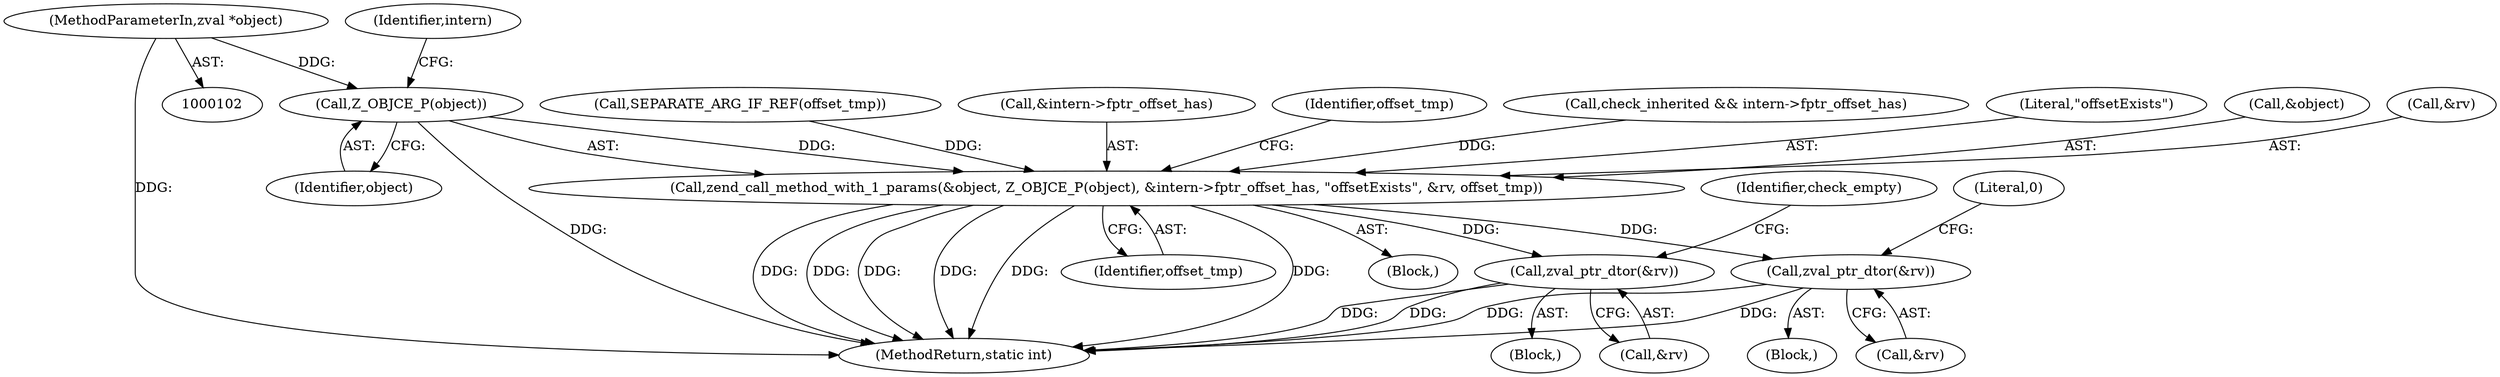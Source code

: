 digraph "0_php-src_ecb7f58a069be0dec4a6131b6351a761f808f22e?w=1_1@pointer" {
"1000104" [label="(MethodParameterIn,zval *object)"];
"1000131" [label="(Call,Z_OBJCE_P(object))"];
"1000128" [label="(Call,zend_call_method_with_1_params(&object, Z_OBJCE_P(object), &intern->fptr_offset_has, \"offsetExists\", &rv, offset_tmp))"];
"1000150" [label="(Call,zval_ptr_dtor(&rv))"];
"1000171" [label="(Call,zval_ptr_dtor(&rv))"];
"1000133" [label="(Call,&intern->fptr_offset_has)"];
"1000143" [label="(Identifier,offset_tmp)"];
"1000116" [label="(Call,check_inherited && intern->fptr_offset_has)"];
"1000289" [label="(MethodReturn,static int)"];
"1000128" [label="(Call,zend_call_method_with_1_params(&object, Z_OBJCE_P(object), &intern->fptr_offset_has, \"offsetExists\", &rv, offset_tmp))"];
"1000137" [label="(Literal,\"offsetExists\")"];
"1000150" [label="(Call,zval_ptr_dtor(&rv))"];
"1000155" [label="(Identifier,check_empty)"];
"1000140" [label="(Identifier,offset_tmp)"];
"1000129" [label="(Call,&object)"];
"1000171" [label="(Call,zval_ptr_dtor(&rv))"];
"1000138" [label="(Call,&rv)"];
"1000126" [label="(Call,SEPARATE_ARG_IF_REF(offset_tmp))"];
"1000135" [label="(Identifier,intern)"];
"1000170" [label="(Block,)"];
"1000121" [label="(Block,)"];
"1000175" [label="(Literal,0)"];
"1000149" [label="(Block,)"];
"1000132" [label="(Identifier,object)"];
"1000172" [label="(Call,&rv)"];
"1000131" [label="(Call,Z_OBJCE_P(object))"];
"1000104" [label="(MethodParameterIn,zval *object)"];
"1000151" [label="(Call,&rv)"];
"1000104" -> "1000102"  [label="AST: "];
"1000104" -> "1000289"  [label="DDG: "];
"1000104" -> "1000131"  [label="DDG: "];
"1000131" -> "1000128"  [label="AST: "];
"1000131" -> "1000132"  [label="CFG: "];
"1000132" -> "1000131"  [label="AST: "];
"1000135" -> "1000131"  [label="CFG: "];
"1000131" -> "1000289"  [label="DDG: "];
"1000131" -> "1000128"  [label="DDG: "];
"1000128" -> "1000121"  [label="AST: "];
"1000128" -> "1000140"  [label="CFG: "];
"1000129" -> "1000128"  [label="AST: "];
"1000133" -> "1000128"  [label="AST: "];
"1000137" -> "1000128"  [label="AST: "];
"1000138" -> "1000128"  [label="AST: "];
"1000140" -> "1000128"  [label="AST: "];
"1000143" -> "1000128"  [label="CFG: "];
"1000128" -> "1000289"  [label="DDG: "];
"1000128" -> "1000289"  [label="DDG: "];
"1000128" -> "1000289"  [label="DDG: "];
"1000128" -> "1000289"  [label="DDG: "];
"1000128" -> "1000289"  [label="DDG: "];
"1000128" -> "1000289"  [label="DDG: "];
"1000116" -> "1000128"  [label="DDG: "];
"1000126" -> "1000128"  [label="DDG: "];
"1000128" -> "1000150"  [label="DDG: "];
"1000128" -> "1000171"  [label="DDG: "];
"1000150" -> "1000149"  [label="AST: "];
"1000150" -> "1000151"  [label="CFG: "];
"1000151" -> "1000150"  [label="AST: "];
"1000155" -> "1000150"  [label="CFG: "];
"1000150" -> "1000289"  [label="DDG: "];
"1000150" -> "1000289"  [label="DDG: "];
"1000171" -> "1000170"  [label="AST: "];
"1000171" -> "1000172"  [label="CFG: "];
"1000172" -> "1000171"  [label="AST: "];
"1000175" -> "1000171"  [label="CFG: "];
"1000171" -> "1000289"  [label="DDG: "];
"1000171" -> "1000289"  [label="DDG: "];
}

